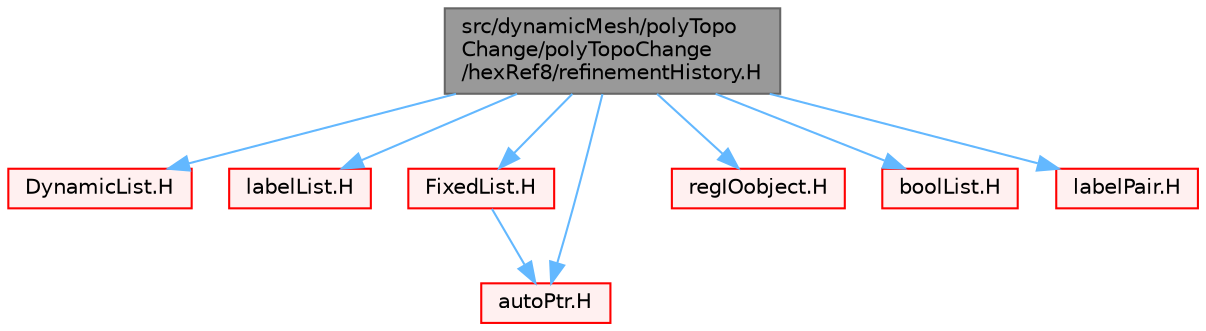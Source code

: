 digraph "src/dynamicMesh/polyTopoChange/polyTopoChange/hexRef8/refinementHistory.H"
{
 // LATEX_PDF_SIZE
  bgcolor="transparent";
  edge [fontname=Helvetica,fontsize=10,labelfontname=Helvetica,labelfontsize=10];
  node [fontname=Helvetica,fontsize=10,shape=box,height=0.2,width=0.4];
  Node1 [id="Node000001",label="src/dynamicMesh/polyTopo\lChange/polyTopoChange\l/hexRef8/refinementHistory.H",height=0.2,width=0.4,color="gray40", fillcolor="grey60", style="filled", fontcolor="black",tooltip=" "];
  Node1 -> Node2 [id="edge1_Node000001_Node000002",color="steelblue1",style="solid",tooltip=" "];
  Node2 [id="Node000002",label="DynamicList.H",height=0.2,width=0.4,color="red", fillcolor="#FFF0F0", style="filled",URL="$DynamicList_8H.html",tooltip=" "];
  Node1 -> Node96 [id="edge2_Node000001_Node000096",color="steelblue1",style="solid",tooltip=" "];
  Node96 [id="Node000096",label="labelList.H",height=0.2,width=0.4,color="red", fillcolor="#FFF0F0", style="filled",URL="$labelList_8H.html",tooltip=" "];
  Node1 -> Node89 [id="edge3_Node000001_Node000089",color="steelblue1",style="solid",tooltip=" "];
  Node89 [id="Node000089",label="FixedList.H",height=0.2,width=0.4,color="red", fillcolor="#FFF0F0", style="filled",URL="$FixedList_8H.html",tooltip=" "];
  Node89 -> Node4 [id="edge4_Node000089_Node000004",color="steelblue1",style="solid",tooltip=" "];
  Node4 [id="Node000004",label="autoPtr.H",height=0.2,width=0.4,color="red", fillcolor="#FFF0F0", style="filled",URL="$autoPtr_8H.html",tooltip=" "];
  Node1 -> Node4 [id="edge5_Node000001_Node000004",color="steelblue1",style="solid",tooltip=" "];
  Node1 -> Node103 [id="edge6_Node000001_Node000103",color="steelblue1",style="solid",tooltip=" "];
  Node103 [id="Node000103",label="regIOobject.H",height=0.2,width=0.4,color="red", fillcolor="#FFF0F0", style="filled",URL="$regIOobject_8H.html",tooltip=" "];
  Node1 -> Node126 [id="edge7_Node000001_Node000126",color="steelblue1",style="solid",tooltip=" "];
  Node126 [id="Node000126",label="boolList.H",height=0.2,width=0.4,color="red", fillcolor="#FFF0F0", style="filled",URL="$boolList_8H.html",tooltip=" "];
  Node1 -> Node127 [id="edge8_Node000001_Node000127",color="steelblue1",style="solid",tooltip=" "];
  Node127 [id="Node000127",label="labelPair.H",height=0.2,width=0.4,color="red", fillcolor="#FFF0F0", style="filled",URL="$labelPair_8H.html",tooltip=" "];
}
